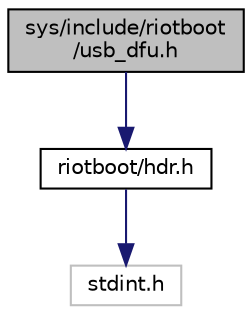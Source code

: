 digraph "sys/include/riotboot/usb_dfu.h"
{
 // LATEX_PDF_SIZE
  edge [fontname="Helvetica",fontsize="10",labelfontname="Helvetica",labelfontsize="10"];
  node [fontname="Helvetica",fontsize="10",shape=record];
  Node1 [label="sys/include/riotboot\l/usb_dfu.h",height=0.2,width=0.4,color="black", fillcolor="grey75", style="filled", fontcolor="black",tooltip="USB DFU initialization for riotboot."];
  Node1 -> Node2 [color="midnightblue",fontsize="10",style="solid",fontname="Helvetica"];
  Node2 [label="riotboot/hdr.h",height=0.2,width=0.4,color="black", fillcolor="white", style="filled",URL="$riotboot_2hdr_8h.html",tooltip="RIOT \"partition\" header and tools."];
  Node2 -> Node3 [color="midnightblue",fontsize="10",style="solid",fontname="Helvetica"];
  Node3 [label="stdint.h",height=0.2,width=0.4,color="grey75", fillcolor="white", style="filled",tooltip=" "];
}
